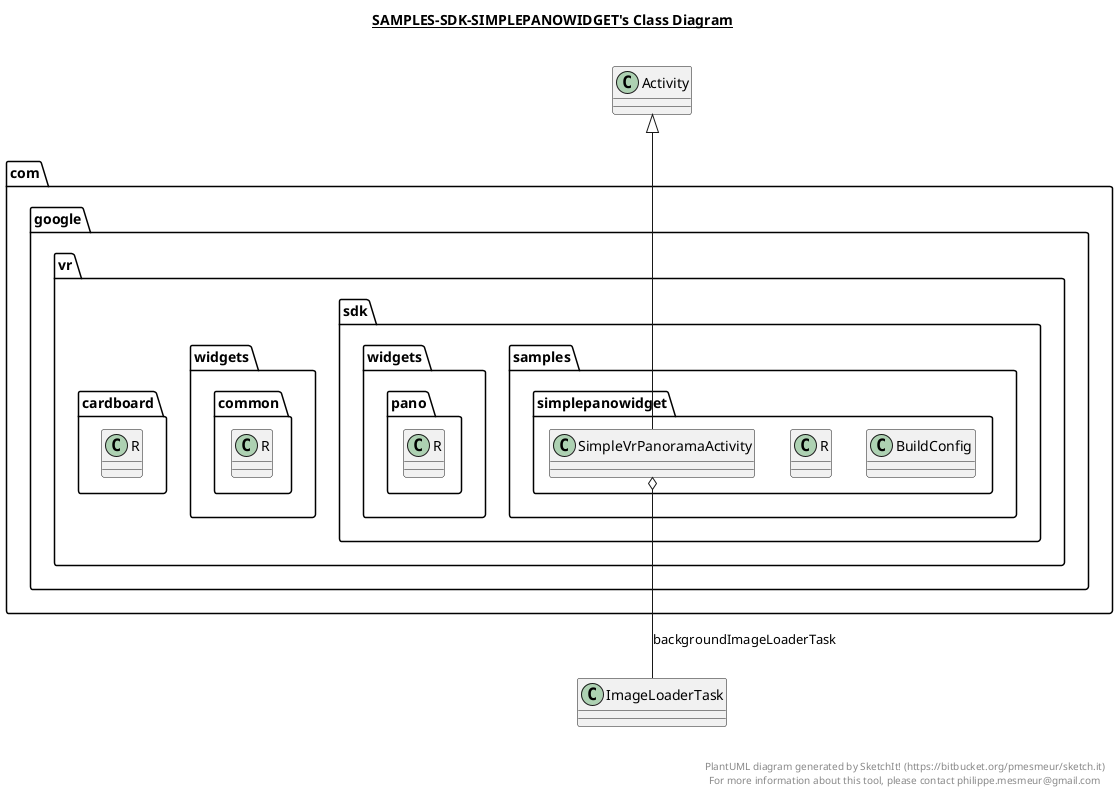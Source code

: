 @startuml

title __SAMPLES-SDK-SIMPLEPANOWIDGET's Class Diagram__\n

  package com.google.vr.sdk.samples.simplepanowidget {
    class BuildConfig {
    }
  }
  

  package com.google.vr.sdk.samples.simplepanowidget {
    class BuildConfig {
    }
  }
  

  package com.google.vr.widgets.common {
    class R {
    }
  }
  

  package com.google.vr.sdk.widgets.pano {
    class R {
    }
  }
  

  package com.google.vr.widgets.common {
    class R {
    }
  }
  

  package com.google.vr.sdk.samples.simplepanowidget {
    class R {
    }
  }
  

  package com.google.vr.sdk.samples.simplepanowidget {
    class R {
    }
  }
  

  package com.google.vr.cardboard {
    class R {
    }
  }
  

  package com.google.vr.sdk.widgets.pano {
    class R {
    }
  }
  

  package com.google.vr.cardboard {
    class R {
    }
  }
  

  package com.google.vr.sdk.samples.simplepanowidget {
    class SimpleVrPanoramaActivity {
    }
  }
  

  SimpleVrPanoramaActivity -up-|> Activity
  SimpleVrPanoramaActivity o-- ImageLoaderTask : backgroundImageLoaderTask


right footer


PlantUML diagram generated by SketchIt! (https://bitbucket.org/pmesmeur/sketch.it)
For more information about this tool, please contact philippe.mesmeur@gmail.com
endfooter

@enduml
